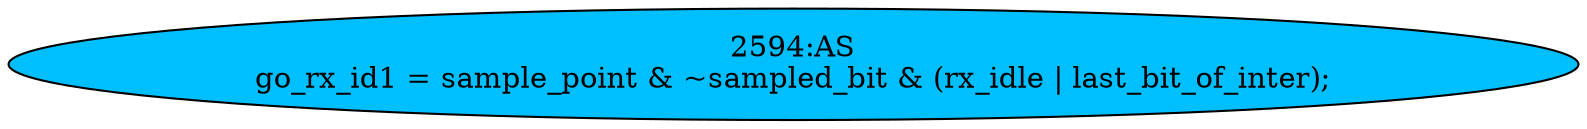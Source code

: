 strict digraph "" {
	node [label="\N"];
	"2594:AS"	 [ast="<pyverilog.vparser.ast.Assign object at 0x7f44f6bb56d0>",
		def_var="['go_rx_id1']",
		fillcolor=deepskyblue,
		label="2594:AS
go_rx_id1 = sample_point & ~sampled_bit & (rx_idle | last_bit_of_inter);",
		statements="[]",
		style=filled,
		typ=Assign,
		use_var="['sample_point', 'sampled_bit', 'rx_idle', 'last_bit_of_inter']"];
}
